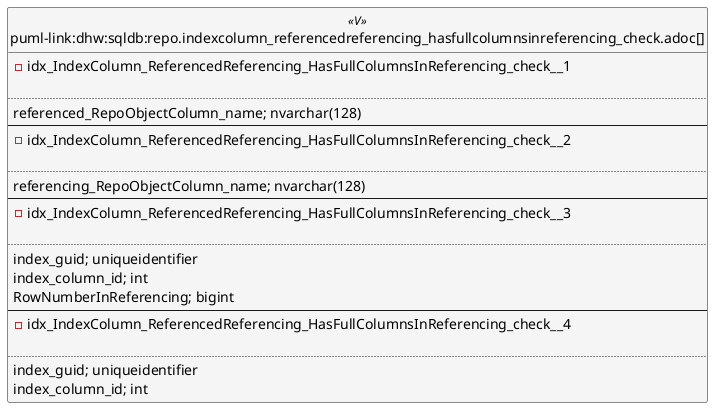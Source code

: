 @startuml
left to right direction
'top to bottom direction
hide circle
'avoide "." issues:
set namespaceSeparator none


skinparam class {
  BackgroundColor White
  BackgroundColor<<FN>> Yellow
  BackgroundColor<<FS>> Yellow
  BackgroundColor<<FT>> LightGray
  BackgroundColor<<IF>> Yellow
  BackgroundColor<<IS>> Yellow
  BackgroundColor<<P>> Aqua
  BackgroundColor<<PC>> Aqua
  BackgroundColor<<SN>> Yellow
  BackgroundColor<<SO>> SlateBlue
  BackgroundColor<<TF>> LightGray
  BackgroundColor<<TR>> Tomato
  BackgroundColor<<U>> White
  BackgroundColor<<V>> WhiteSmoke
  BackgroundColor<<X>> Aqua
  BackgroundColor<<external>> AliceBlue
}


entity "puml-link:dhw:sqldb:repo.indexcolumn_referencedreferencing_hasfullcolumnsinreferencing_check.adoc[]" as repo.IndexColumn_ReferencedReferencing_HasFullColumnsInReferencing_check << V >> {
- idx_IndexColumn_ReferencedReferencing_HasFullColumnsInReferencing_check__1

..
referenced_RepoObjectColumn_name; nvarchar(128)
--
- idx_IndexColumn_ReferencedReferencing_HasFullColumnsInReferencing_check__2

..
referencing_RepoObjectColumn_name; nvarchar(128)
--
- idx_IndexColumn_ReferencedReferencing_HasFullColumnsInReferencing_check__3

..
index_guid; uniqueidentifier
index_column_id; int
RowNumberInReferencing; bigint
--
- idx_IndexColumn_ReferencedReferencing_HasFullColumnsInReferencing_check__4

..
index_guid; uniqueidentifier
index_column_id; int
}


@enduml

